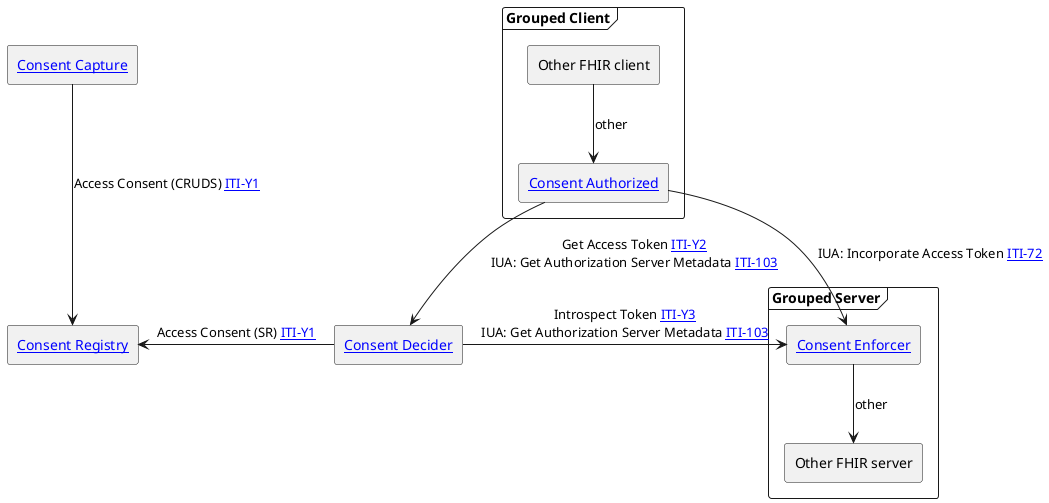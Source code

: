 @startuml
agent "[[#consentcapture Consent Capture]]" as capture
agent "[[#consentregistry Consent Registry]]" as registry
capture -down--> registry : "Access Consent (CRUDS) [[ITI-Y1.html ITI-Y1]]"

frame "Grouped Client" {
agent "Other FHIR client" as otherClient
agent "[[#consentclient Consent Authorized]]" as client 
}
agent "[[#consentdecider Consent Decider]]" as decider
frame "Grouped Server" {
agent "[[#consentenforce Consent Enforcer]]" as enforcer
agent "Other FHIR server" as otherServer
}

otherClient -down-> client: "other"
client -down-> decider : "Get Access Token [[ITI-Y2.html ITI-Y2]]\nIUA: Get Authorization Server Metadata [[https://profiles.ihe.net/ITI/IUA/index.html#3103-get-authorization-server-metadata-iti-103 ITI-103]]"

decider -left-> registry: "Access Consent (SR) [[ITI-Y1.html ITI-Y1]]"
client -down-> enforcer : "IUA: Incorporate Access Token [[https://profiles.ihe.net/ITI/IUA/index.html#372-incorporate-access-token-iti-72 ITI-72]]"
decider -right-> enforcer : "Introspect Token [[ITI-Y3.html ITI-Y3]]\nIUA: Get Authorization Server Metadata [[https://profiles.ihe.net/ITI/IUA/index.html#3103-get-authorization-server-metadata-iti-103 ITI-103]]"
enforcer -down-> otherServer : "other"
@enduml
